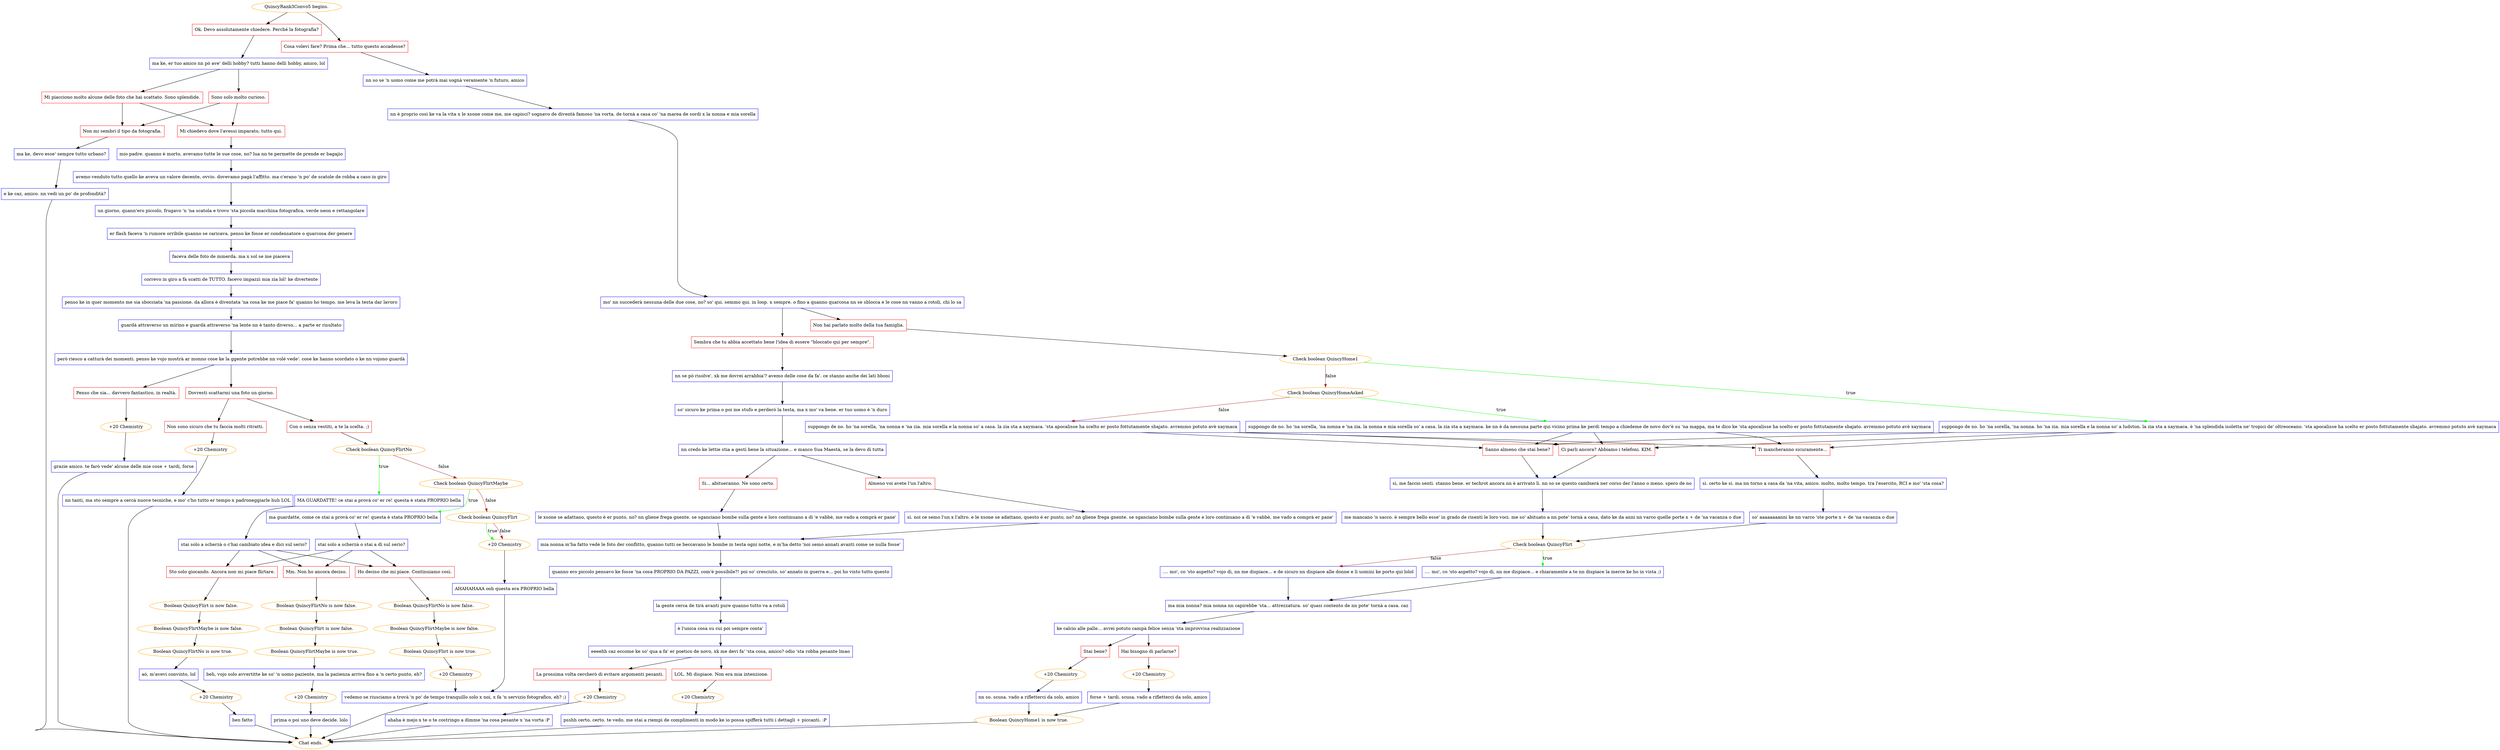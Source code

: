 digraph {
	"QuincyRank3Convo5 begins." [color=orange];
		"QuincyRank3Convo5 begins." -> j3294097189;
		"QuincyRank3Convo5 begins." -> j1385279934;
	j3294097189 [label="Ok. Devo assolutamente chiedere. Perché la fotografia?",shape=box,color=red];
		j3294097189 -> j383147998;
	j1385279934 [label="Cosa volevi fare? Prima che... tutto questo accadesse?",shape=box,color=red];
		j1385279934 -> j3096548969;
	j383147998 [label="ma ke, er tuo amico nn pò ave' delli hobby? tutti hanno delli hobby, amico, lol",shape=box,color=blue];
		j383147998 -> j2569955216;
		j383147998 -> j3063337007;
	j3096548969 [label="nn so se 'n uomo come me potrà mai sognà veramente 'n futuro, amico",shape=box,color=blue];
		j3096548969 -> j1768809201;
	j2569955216 [label="Mi piacciono molto alcune delle foto che hai scattato. Sono splendide.",shape=box,color=red];
		j2569955216 -> j3232900033;
		j2569955216 -> j1563089069;
	j3063337007 [label="Sono solo molto curioso.",shape=box,color=red];
		j3063337007 -> j3232900033;
		j3063337007 -> j1563089069;
	j1768809201 [label="nn è proprio così ke va la vita x le xsone come me, me capisci? sognavo de diventà famoso 'na vorta. de tornà a casa co' 'na marea de sordi x la nonna e mia sorella",shape=box,color=blue];
		j1768809201 -> j2813713507;
	j3232900033 [label="Mi chiedevo dove l'avessi imparato, tutto qui.",shape=box,color=red];
		j3232900033 -> j1261810658;
	j1563089069 [label="Non mi sembri il tipo da fotografia.",shape=box,color=red];
		j1563089069 -> j3148865783;
	j2813713507 [label="mo' nn succederà nessuna delle due cose, no? so' qui. semmo qui. in loop. x sempre. o fino a quanno quarcosa nn se sblocca e le cose nn vanno a rotoli, chi lo sa",shape=box,color=blue];
		j2813713507 -> j2752265128;
		j2813713507 -> j2534247967;
	j1261810658 [label="mio padre. quanno è morto, avevamo tutte le sue cose, no? lua nn te permette de prende er bagajio",shape=box,color=blue];
		j1261810658 -> j1274937628;
	j3148865783 [label="ma ke, devo esse' sempre tutto urbano?",shape=box,color=blue];
		j3148865783 -> j2566302056;
	j2752265128 [label="Sembra che tu abbia accettato bene l'idea di essere \"bloccato qui per sempre\".",shape=box,color=red];
		j2752265128 -> j1594038545;
	j2534247967 [label="Non hai parlato molto della tua famiglia.",shape=box,color=red];
		j2534247967 -> j1107054542;
	j1274937628 [label="avemo venduto tutto quello ke aveva un valore decente, ovvio. dovevamo pagà l'affitto. ma c'erano 'n po' de scatole de robba a caso in giro",shape=box,color=blue];
		j1274937628 -> j393210362;
	j2566302056 [label="e ke caz, amico. nn vedi un po' de profondità?",shape=box,color=blue];
		j2566302056 -> "Chat ends.";
	j1594038545 [label="nn se pò risolve', xk me dovrei arrabbia'? avemo delle cose da fa'. ce stanno anche dei lati bboni",shape=box,color=blue];
		j1594038545 -> j2676691723;
	j1107054542 [label="Check boolean QuincyHome1",color=orange];
		j1107054542 -> j4222767765 [label=true,color=green];
		j1107054542 -> j3454029324 [label=false,color=brown];
	j393210362 [label="un giorno, quann'ero piccolo, frugavo 'n 'na scatola e trovo 'sta piccola macchina fotografica, verde neon e rettangolare",shape=box,color=blue];
		j393210362 -> j2917370334;
	"Chat ends." [color=orange];
	j2676691723 [label="so' sicuro ke prima o poi me stufo e perderò la testa, ma x mo' va bene. er tuo uomo è 'n duro",shape=box,color=blue];
		j2676691723 -> j1366458277;
	j4222767765 [label="suppongo de no. ho 'na sorella, 'na nonna. ho 'na zia. mia sorella e la nonna so' a ludston. la zia sta a xaymaca. è 'na splendida isoletta ne' tropici de' oltreoceano. 'sta apocalisse ha scelto er posto fottutamente sbajato. avremmo potuto avè xaymaca",shape=box,color=blue];
		j4222767765 -> j666853211;
		j4222767765 -> j1848100842;
		j4222767765 -> j3335588385;
	j3454029324 [label="Check boolean QuincyHomeAsked",color=orange];
		j3454029324 -> j1358595674 [label=true,color=green];
		j3454029324 -> j1514585066 [label=false,color=brown];
	j2917370334 [label="er flash faceva 'n rumore orribile quanno se caricava. penso ke fosse er condensatore o quarcosa der genere",shape=box,color=blue];
		j2917370334 -> j2864015941;
	j1366458277 [label="nn credo ke lettie stia a gestì bene la situazione... e manco Sua Maestà, se la devo dì tutta",shape=box,color=blue];
		j1366458277 -> j1261868470;
		j1366458277 -> j3408438989;
	j666853211 [label="Ci parli ancora? Abbiamo i telefoni. KIM.",shape=box,color=red];
		j666853211 -> j975771823;
	j1848100842 [label="Sanno almeno che stai bene?",shape=box,color=red];
		j1848100842 -> j975771823;
	j3335588385 [label="Ti mancheranno sicuramente...",shape=box,color=red];
		j3335588385 -> j1112810797;
	j1358595674 [label="suppongo de no. ho 'na sorella, 'na nonna e 'na zia. la nonna e mia sorella so' a casa. la zia sta a xaymaca. ke nn è da nessuna parte qui vicino prima ke perdi tempo a chiedeme de novo dov'è su 'na mappa, ma te dico ke 'sta apocalisse ha scelto er posto fottutamente sbajato. avremmo potuto avè xaymaca",shape=box,color=blue];
		j1358595674 -> j666853211;
		j1358595674 -> j1848100842;
		j1358595674 -> j3335588385;
	j1514585066 [label="suppongo de no. ho 'na sorella, 'na nonna e 'na zia. mia sorella e la nonna so' a casa. la zia sta a xaymaca. 'sta apocalisse ha scelto er posto fottutamente sbajato. avremmo potuto avè xaymaca",shape=box,color=blue];
		j1514585066 -> j666853211;
		j1514585066 -> j1848100842;
		j1514585066 -> j3335588385;
	j2864015941 [label="faceva delle foto de mmerda. ma x sol se me piaceva",shape=box,color=blue];
		j2864015941 -> j2597524178;
	j1261868470 [label="Almeno voi avete l'un l'altro.",shape=box,color=red];
		j1261868470 -> j3109814507;
	j3408438989 [label="Si... abitueranno. Ne sono certo.",shape=box,color=red];
		j3408438989 -> j1876326222;
	j975771823 [label="sì, me faccio sentì. stanno bene. er techrot ancora nn è arrivato lì. nn so se questo cambierà ner corso der l'anno o meno. spero de no",shape=box,color=blue];
		j975771823 -> j1886054380;
	j1112810797 [label="sì. certo ke sì. ma nn torno a casa da 'na vita, amico. molto, molto tempo. tra l'esercito, RCI e mo' 'sta cosa?",shape=box,color=blue];
		j1112810797 -> j234958957;
	j2597524178 [label="correvo in giro a fà scatti de TUTTO. facevo impazzì mia zia lol! ke divertente",shape=box,color=blue];
		j2597524178 -> j255050349;
	j3109814507 [label="sì. noi ce semo l'un x l'altro. e le xsone se adattano, questo è er punto, no? nn gliene frega gnente. se sganciano bombe sulla gente e loro continuano a dì 'e vabbè, me vado a comprà er pane'",shape=box,color=blue];
		j3109814507 -> j1226839022;
	j1876326222 [label="le xsone se adattano, questo è er punto, no? nn gliene frega gnente. se sganciano bombe sulla gente e loro continuano a dì 'e vabbè, me vado a comprà er pane'",shape=box,color=blue];
		j1876326222 -> j1226839022;
	j1886054380 [label="me mancano 'n sacco. è sempre bello esse' in grado de risentì le loro voci. me so' abituato a nn pote' tornà a casa, dato ke da anni nn varco quelle porte x + de 'na vacanza o due",shape=box,color=blue];
		j1886054380 -> j1312645796;
	j234958957 [label="so' aaaaaaaanni ke nn varco 'ste porte x + de 'na vacanza o due",shape=box,color=blue];
		j234958957 -> j1312645796;
	j255050349 [label="penso ke in quer momento me sia sbocciata 'na passione. da allora è diventata 'na cosa ke me piace fa' quanno ho tempo. me leva la testa dar lavoro",shape=box,color=blue];
		j255050349 -> j3386454854;
	j1226839022 [label="mia nonna m'ha fatto vedè le foto der conflitto, quanno tutti se beccavano le bombe in testa ogni notte, e m'ha detto 'noi semo annati avanti come se nulla fosse'",shape=box,color=blue];
		j1226839022 -> j1459934876;
	j1312645796 [label="Check boolean QuincyFlirt",color=orange];
		j1312645796 -> j477508422 [label=true,color=green];
		j1312645796 -> j409685773 [label=false,color=brown];
	j3386454854 [label="guardà attraverso un mirino e guardà attraverso 'na lente nn è tanto diverso... a parte er risultato",shape=box,color=blue];
		j3386454854 -> j2496527808;
	j1459934876 [label="quanno ero piccolo pensavo ke fosse 'na cosa PROPRIO DA PAZZI, com'è possibile?! poi so' cresciuto, so' annato in guerra e... poi ho visto tutto questo",shape=box,color=blue];
		j1459934876 -> j446190646;
	j477508422 [label=".... mo', co 'sto aspetto? vojo dì, nn me dispiace... e chiaramente a te nn dispiace la merce ke ho in vista ;)",shape=box,color=blue];
		j477508422 -> j1107007208;
	j409685773 [label=".... mo', co 'sto aspetto? vojo dì, nn me dispiace... e de sicuro nn dispiace alle donne e li uomini ke porto qui lolol",shape=box,color=blue];
		j409685773 -> j1107007208;
	j2496527808 [label="però riesco a catturà dei momenti. penso ke vojo mostrà ar monno cose ke la ggente potrebbe nn volé vede'. cose ke hanno scordato o ke nn vojono guardà",shape=box,color=blue];
		j2496527808 -> j3077783059;
		j2496527808 -> j1433056822;
	j446190646 [label="la gente cerca de tirà avanti pure quanno tutto va a rotoli",shape=box,color=blue];
		j446190646 -> j1518755137;
	j1107007208 [label="ma mia nonna? mia nonna nn capirebbe 'sta... attrezzatura. so' quasi contento de nn pote' tornà a casa. caz",shape=box,color=blue];
		j1107007208 -> j1722208670;
	j3077783059 [label="Dovresti scattarmi una foto un giorno.",shape=box,color=red];
		j3077783059 -> j4014312155;
		j3077783059 -> j2429336491;
	j1433056822 [label="Penso che sia... davvero fantastico, in realtà.",shape=box,color=red];
		j1433056822 -> j2408429971;
	j1518755137 [label="è l'unica cosa su cui poi sempre conta'",shape=box,color=blue];
		j1518755137 -> j949697303;
	j1722208670 [label="ke calcio alle palle... avrei potuto campà felice senza 'sta improvvisa realizzazione",shape=box,color=blue];
		j1722208670 -> j1466249595;
		j1722208670 -> j2112372104;
	j4014312155 [label="Con o senza vestiti, a te la scelta. ;)",shape=box,color=red];
		j4014312155 -> j3041405402;
	j2429336491 [label="Non sono sicuro che tu faccia molti ritratti.",shape=box,color=red];
		j2429336491 -> j1619180954;
	j2408429971 [label="+20 Chemistry",color=orange];
		j2408429971 -> j1213457144;
	j949697303 [label="eeeehh caz eccome ke so' qua a fa' er poetico de novo, xk me devi fa' 'sta cosa, amico? odio 'sta robba pesante lmao",shape=box,color=blue];
		j949697303 -> j1416292793;
		j949697303 -> j1656076775;
	j1466249595 [label="Stai bene?",shape=box,color=red];
		j1466249595 -> j841799785;
	j2112372104 [label="Hai bisogno di parlarne?",shape=box,color=red];
		j2112372104 -> j729988264;
	j3041405402 [label="Check boolean QuincyFlirtNo",color=orange];
		j3041405402 -> j2287380233 [label=true,color=green];
		j3041405402 -> j1771625091 [label=false,color=brown];
	j1619180954 [label="+20 Chemistry",color=orange];
		j1619180954 -> j3287075550;
	j1213457144 [label="grazie amico. te farò vede' alcune delle mie cose + tardi, forse",shape=box,color=blue];
		j1213457144 -> "Chat ends.";
	j1416292793 [label="LOL. Mi dispiace. Non era mia intenzione.",shape=box,color=red];
		j1416292793 -> j1669759705;
	j1656076775 [label="La prossima volta cercherò di evitare argomenti pesanti.",shape=box,color=red];
		j1656076775 -> j3311278085;
	j841799785 [label="+20 Chemistry",color=orange];
		j841799785 -> j85002379;
	j729988264 [label="+20 Chemistry",color=orange];
		j729988264 -> j4022198876;
	j2287380233 [label="MA GUARDATTE! ce stai a provà co' er re! questa è stata PROPRIO bella",shape=box,color=blue];
		j2287380233 -> j3216482337;
	j1771625091 [label="Check boolean QuincyFlirtMaybe",color=orange];
		j1771625091 -> j4236573874 [label=true,color=green];
		j1771625091 -> j264878120 [label=false,color=brown];
	j3287075550 [label="nn tanti, ma sto sempre a cercà nuove tecniche, e mo' c'ho tutto er tempo x padroneggiarle huh LOL",shape=box,color=blue];
		j3287075550 -> "Chat ends.";
	j1669759705 [label="+20 Chemistry",color=orange];
		j1669759705 -> j624087550;
	j3311278085 [label="+20 Chemistry",color=orange];
		j3311278085 -> j1247106108;
	j85002379 [label="nn so. scusa. vado a rifletterci da solo, amico",shape=box,color=blue];
		j85002379 -> j2139500098;
	j4022198876 [label="forse + tardi. scusa. vado a rifletterci da solo, amico",shape=box,color=blue];
		j4022198876 -> j2139500098;
	j3216482337 [label="stai solo a scherzà o c'hai cambiato idea e dici sul serio?",shape=box,color=blue];
		j3216482337 -> j757592921;
		j3216482337 -> j963028325;
		j3216482337 -> j1148765531;
	j4236573874 [label="ma guardatte, come ce stai a provà co' er re! questa è stata PROPRIO bella",shape=box,color=blue];
		j4236573874 -> j1907938854;
	j264878120 [label="Check boolean QuincyFlirt",color=orange];
		j264878120 -> j1049560247 [label=true,color=green];
		j264878120 -> j1049560247 [label=false,color=brown];
	j624087550 [label="psshh certo, certo. te vedo, me stai a riempì de complimenti in modo ke io possa spifferà tutti i dettagli + piccanti. :P",shape=box,color=blue];
		j624087550 -> "Chat ends.";
	j1247106108 [label="ahaha è mejo x te o te costringo a dimme 'na cosa pesante x 'na vorta :P",shape=box,color=blue];
		j1247106108 -> "Chat ends.";
	j2139500098 [label="Boolean QuincyHome1 is now true.",color=orange];
		j2139500098 -> "Chat ends.";
	j757592921 [label="Ho deciso che mi piace. Continuiamo così.",shape=box,color=red];
		j757592921 -> j2859032621;
	j963028325 [label="Mm. Non ho ancora deciso.",shape=box,color=red];
		j963028325 -> j1859396725;
	j1148765531 [label="Sto solo giocando. Ancora non mi piace flirtare.",shape=box,color=red];
		j1148765531 -> j2090060236;
	j1907938854 [label="stai solo a scherzà o stai a dì sul serio?",shape=box,color=blue];
		j1907938854 -> j757592921;
		j1907938854 -> j963028325;
		j1907938854 -> j1148765531;
	j1049560247 [label="+20 Chemistry",color=orange];
		j1049560247 -> j3019179478;
	j2859032621 [label="Boolean QuincyFlirtNo is now false.",color=orange];
		j2859032621 -> j2876063425;
	j1859396725 [label="Boolean QuincyFlirtNo is now false.",color=orange];
		j1859396725 -> j366723109;
	j2090060236 [label="Boolean QuincyFlirt is now false.",color=orange];
		j2090060236 -> j1750862786;
	j3019179478 [label="AHAHAHAAA ooh questa era PROPRIO bella",shape=box,color=blue];
		j3019179478 -> j331057186;
	j2876063425 [label="Boolean QuincyFlirtMaybe is now false.",color=orange];
		j2876063425 -> j1783809929;
	j366723109 [label="Boolean QuincyFlirt is now false.",color=orange];
		j366723109 -> j1454435495;
	j1750862786 [label="Boolean QuincyFlirtMaybe is now false.",color=orange];
		j1750862786 -> j988243486;
	j331057186 [label="vedemo se riusciamo a trovà 'n po' de tempo tranquillo solo x noi, x fa 'n servizio fotografico, eh? ;)",shape=box,color=blue];
		j331057186 -> "Chat ends.";
	j1783809929 [label="Boolean QuincyFlirt is now true.",color=orange];
		j1783809929 -> j2500324368;
	j1454435495 [label="Boolean QuincyFlirtMaybe is now true.",color=orange];
		j1454435495 -> j3340780966;
	j988243486 [label="Boolean QuincyFlirtNo is now true.",color=orange];
		j988243486 -> j3229273280;
	j2500324368 [label="+20 Chemistry",color=orange];
		j2500324368 -> j331057186;
	j3340780966 [label="beh, vojo solo avvertitte ke so' 'n uomo paziente, ma la pazienza arriva fino a 'n certo punto, eh?",shape=box,color=blue];
		j3340780966 -> j983705654;
	j3229273280 [label="aò, m'avevi convinto, lol",shape=box,color=blue];
		j3229273280 -> j2490803359;
	j983705654 [label="+20 Chemistry",color=orange];
		j983705654 -> j3358934516;
	j2490803359 [label="+20 Chemistry",color=orange];
		j2490803359 -> j3447490348;
	j3358934516 [label="prima o poi uno deve decide. lolo",shape=box,color=blue];
		j3358934516 -> "Chat ends.";
	j3447490348 [label="ben fatto",shape=box,color=blue];
		j3447490348 -> "Chat ends.";
}